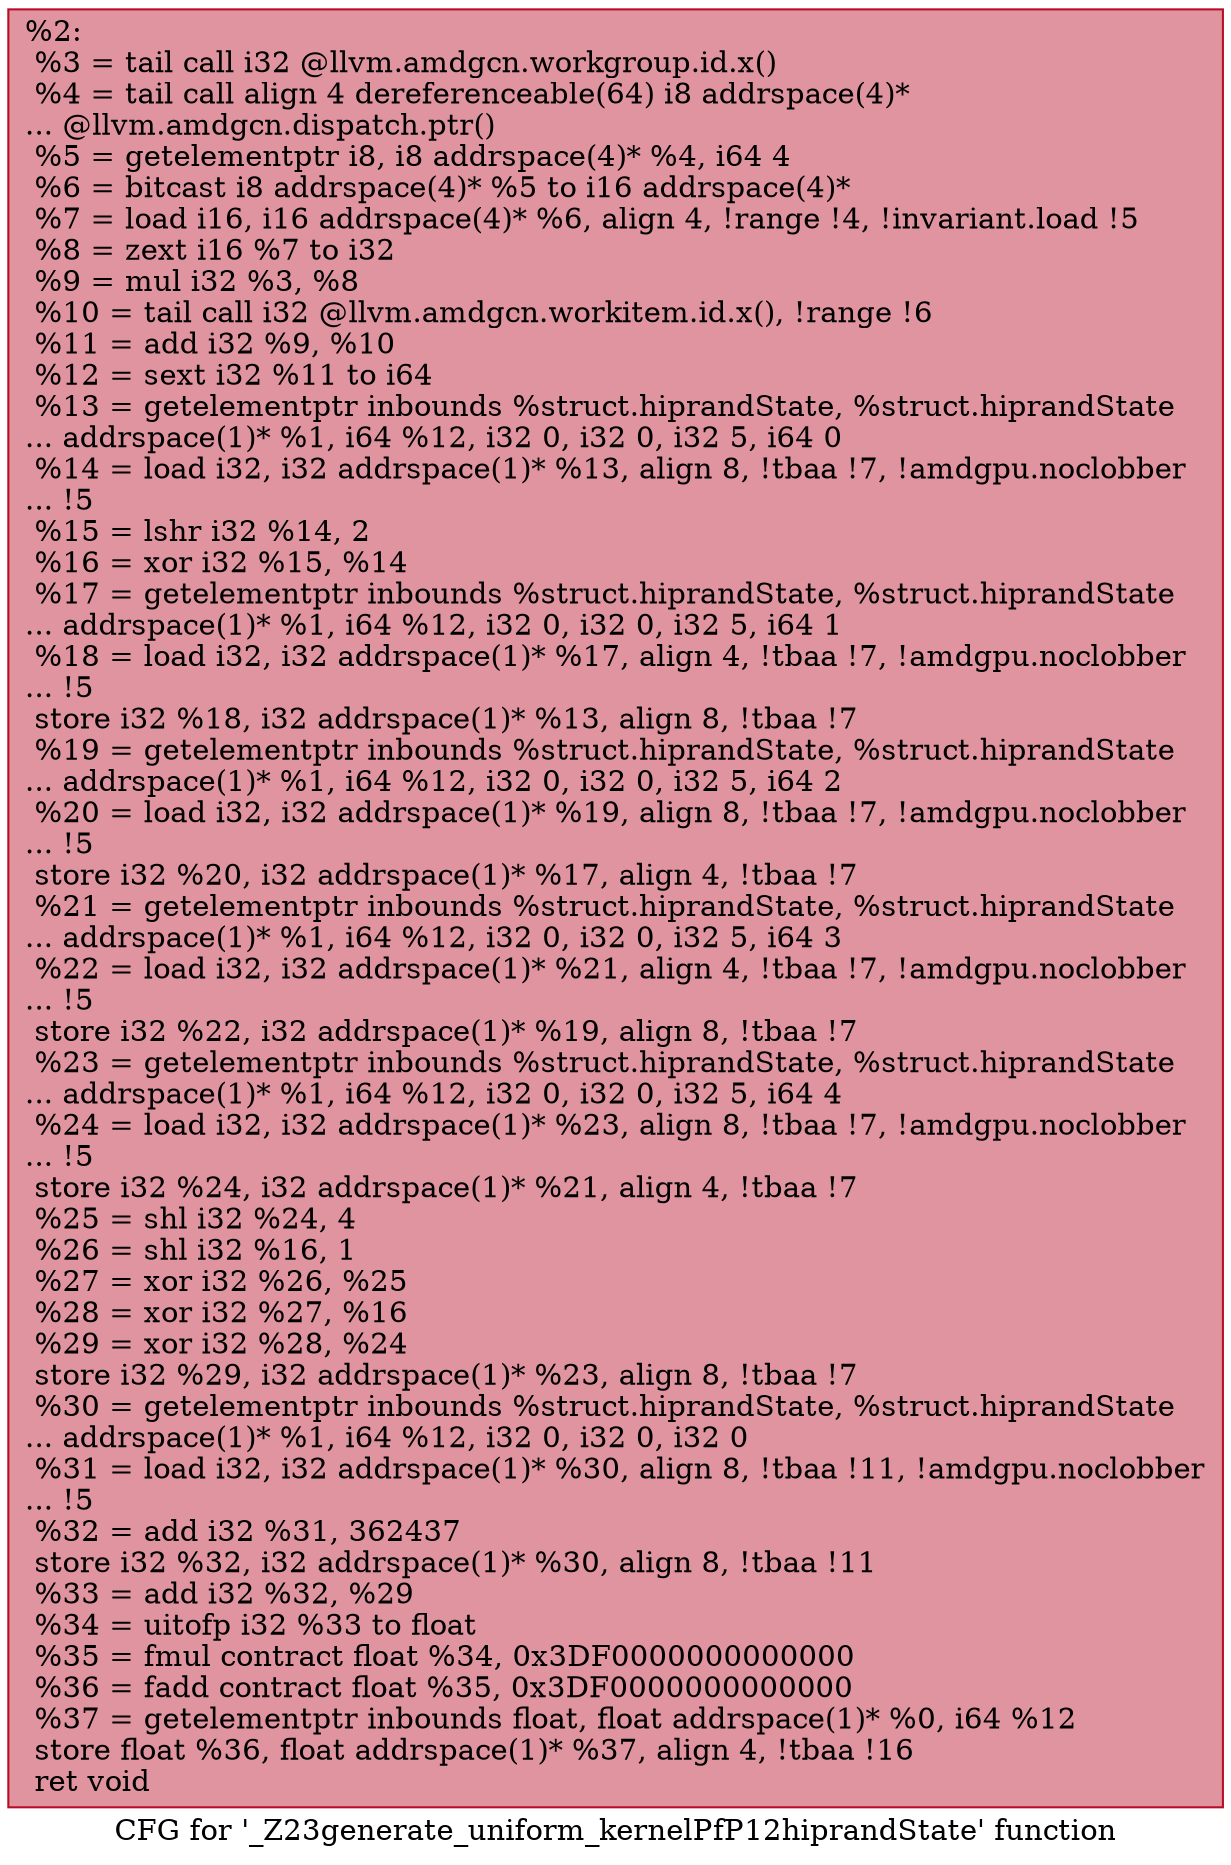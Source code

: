 digraph "CFG for '_Z23generate_uniform_kernelPfP12hiprandState' function" {
	label="CFG for '_Z23generate_uniform_kernelPfP12hiprandState' function";

	Node0x5eb7170 [shape=record,color="#b70d28ff", style=filled, fillcolor="#b70d2870",label="{%2:\l  %3 = tail call i32 @llvm.amdgcn.workgroup.id.x()\l  %4 = tail call align 4 dereferenceable(64) i8 addrspace(4)*\l... @llvm.amdgcn.dispatch.ptr()\l  %5 = getelementptr i8, i8 addrspace(4)* %4, i64 4\l  %6 = bitcast i8 addrspace(4)* %5 to i16 addrspace(4)*\l  %7 = load i16, i16 addrspace(4)* %6, align 4, !range !4, !invariant.load !5\l  %8 = zext i16 %7 to i32\l  %9 = mul i32 %3, %8\l  %10 = tail call i32 @llvm.amdgcn.workitem.id.x(), !range !6\l  %11 = add i32 %9, %10\l  %12 = sext i32 %11 to i64\l  %13 = getelementptr inbounds %struct.hiprandState, %struct.hiprandState\l... addrspace(1)* %1, i64 %12, i32 0, i32 0, i32 5, i64 0\l  %14 = load i32, i32 addrspace(1)* %13, align 8, !tbaa !7, !amdgpu.noclobber\l... !5\l  %15 = lshr i32 %14, 2\l  %16 = xor i32 %15, %14\l  %17 = getelementptr inbounds %struct.hiprandState, %struct.hiprandState\l... addrspace(1)* %1, i64 %12, i32 0, i32 0, i32 5, i64 1\l  %18 = load i32, i32 addrspace(1)* %17, align 4, !tbaa !7, !amdgpu.noclobber\l... !5\l  store i32 %18, i32 addrspace(1)* %13, align 8, !tbaa !7\l  %19 = getelementptr inbounds %struct.hiprandState, %struct.hiprandState\l... addrspace(1)* %1, i64 %12, i32 0, i32 0, i32 5, i64 2\l  %20 = load i32, i32 addrspace(1)* %19, align 8, !tbaa !7, !amdgpu.noclobber\l... !5\l  store i32 %20, i32 addrspace(1)* %17, align 4, !tbaa !7\l  %21 = getelementptr inbounds %struct.hiprandState, %struct.hiprandState\l... addrspace(1)* %1, i64 %12, i32 0, i32 0, i32 5, i64 3\l  %22 = load i32, i32 addrspace(1)* %21, align 4, !tbaa !7, !amdgpu.noclobber\l... !5\l  store i32 %22, i32 addrspace(1)* %19, align 8, !tbaa !7\l  %23 = getelementptr inbounds %struct.hiprandState, %struct.hiprandState\l... addrspace(1)* %1, i64 %12, i32 0, i32 0, i32 5, i64 4\l  %24 = load i32, i32 addrspace(1)* %23, align 8, !tbaa !7, !amdgpu.noclobber\l... !5\l  store i32 %24, i32 addrspace(1)* %21, align 4, !tbaa !7\l  %25 = shl i32 %24, 4\l  %26 = shl i32 %16, 1\l  %27 = xor i32 %26, %25\l  %28 = xor i32 %27, %16\l  %29 = xor i32 %28, %24\l  store i32 %29, i32 addrspace(1)* %23, align 8, !tbaa !7\l  %30 = getelementptr inbounds %struct.hiprandState, %struct.hiprandState\l... addrspace(1)* %1, i64 %12, i32 0, i32 0, i32 0\l  %31 = load i32, i32 addrspace(1)* %30, align 8, !tbaa !11, !amdgpu.noclobber\l... !5\l  %32 = add i32 %31, 362437\l  store i32 %32, i32 addrspace(1)* %30, align 8, !tbaa !11\l  %33 = add i32 %32, %29\l  %34 = uitofp i32 %33 to float\l  %35 = fmul contract float %34, 0x3DF0000000000000\l  %36 = fadd contract float %35, 0x3DF0000000000000\l  %37 = getelementptr inbounds float, float addrspace(1)* %0, i64 %12\l  store float %36, float addrspace(1)* %37, align 4, !tbaa !16\l  ret void\l}"];
}
